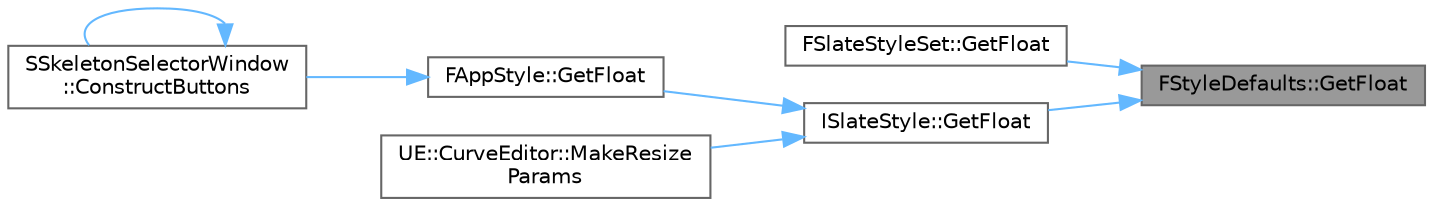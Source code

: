 digraph "FStyleDefaults::GetFloat"
{
 // INTERACTIVE_SVG=YES
 // LATEX_PDF_SIZE
  bgcolor="transparent";
  edge [fontname=Helvetica,fontsize=10,labelfontname=Helvetica,labelfontsize=10];
  node [fontname=Helvetica,fontsize=10,shape=box,height=0.2,width=0.4];
  rankdir="RL";
  Node1 [id="Node000001",label="FStyleDefaults::GetFloat",height=0.2,width=0.4,color="gray40", fillcolor="grey60", style="filled", fontcolor="black",tooltip="Return the static default float value."];
  Node1 -> Node2 [id="edge1_Node000001_Node000002",dir="back",color="steelblue1",style="solid",tooltip=" "];
  Node2 [id="Node000002",label="FSlateStyleSet::GetFloat",height=0.2,width=0.4,color="grey40", fillcolor="white", style="filled",URL="$da/d55/classFSlateStyleSet.html#a9ed99917560c1b5400e5a503d00f0545",tooltip=" "];
  Node1 -> Node3 [id="edge2_Node000001_Node000003",dir="back",color="steelblue1",style="solid",tooltip=" "];
  Node3 [id="Node000003",label="ISlateStyle::GetFloat",height=0.2,width=0.4,color="grey40", fillcolor="white", style="filled",URL="$dc/d4d/classISlateStyle.html#aa1590a5ac698a016bacf04d51211c852",tooltip=" "];
  Node3 -> Node4 [id="edge3_Node000003_Node000004",dir="back",color="steelblue1",style="solid",tooltip=" "];
  Node4 [id="Node000004",label="FAppStyle::GetFloat",height=0.2,width=0.4,color="grey40", fillcolor="white", style="filled",URL="$d3/d1e/classFAppStyle.html#ac45d520b06fc818e0c2528128c2b6f8a",tooltip=" "];
  Node4 -> Node5 [id="edge4_Node000004_Node000005",dir="back",color="steelblue1",style="solid",tooltip=" "];
  Node5 [id="Node000005",label="SSkeletonSelectorWindow\l::ConstructButtons",height=0.2,width=0.4,color="grey40", fillcolor="white", style="filled",URL="$de/d0f/classSSkeletonSelectorWindow.html#a0d2446fcd0233c210ea616ced2bcf8cd",tooltip=" "];
  Node5 -> Node5 [id="edge5_Node000005_Node000005",dir="back",color="steelblue1",style="solid",tooltip=" "];
  Node3 -> Node6 [id="edge6_Node000003_Node000006",dir="back",color="steelblue1",style="solid",tooltip=" "];
  Node6 [id="Node000006",label="UE::CurveEditor::MakeResize\lParams",height=0.2,width=0.4,color="grey40", fillcolor="white", style="filled",URL="$d0/d8c/namespaceUE_1_1CurveEditor.html#a48f43fb90a1de950ae964c69d707a476",tooltip="Looks up the CurveEditor.AllowClipping."];
}
